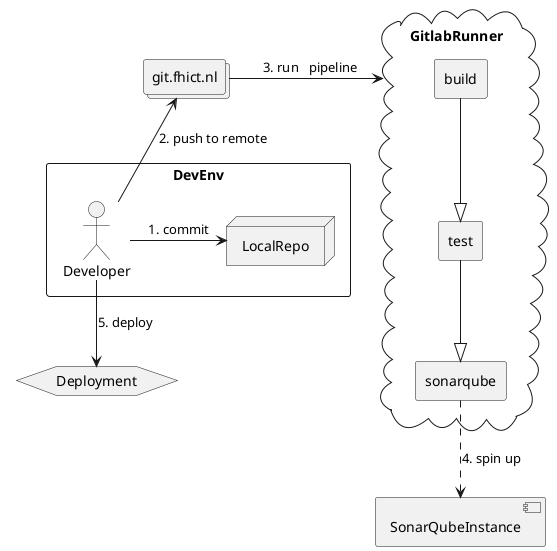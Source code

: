 @startuml
collections git.fhict.nl
hexagon Deployment
component SonarQubeInstance
rectangle DevEnv {
    actor Developer
    node LocalRepo
    Developer -> LocalRepo : 1. commit
}
Developer -d-> Deployment : 5. deploy
Developer -u-> git.fhict.nl : 2. push to remote
cloud GitlabRunner {
    rectangle build
    rectangle test
    rectangle sonarqube
    build --^ test
    test --^ sonarqube
}
git.fhict.nl -> GitlabRunner : 3. run   pipeline
sonarqube -[dashed]-> SonarQubeInstance : 4. spin up
@enduml